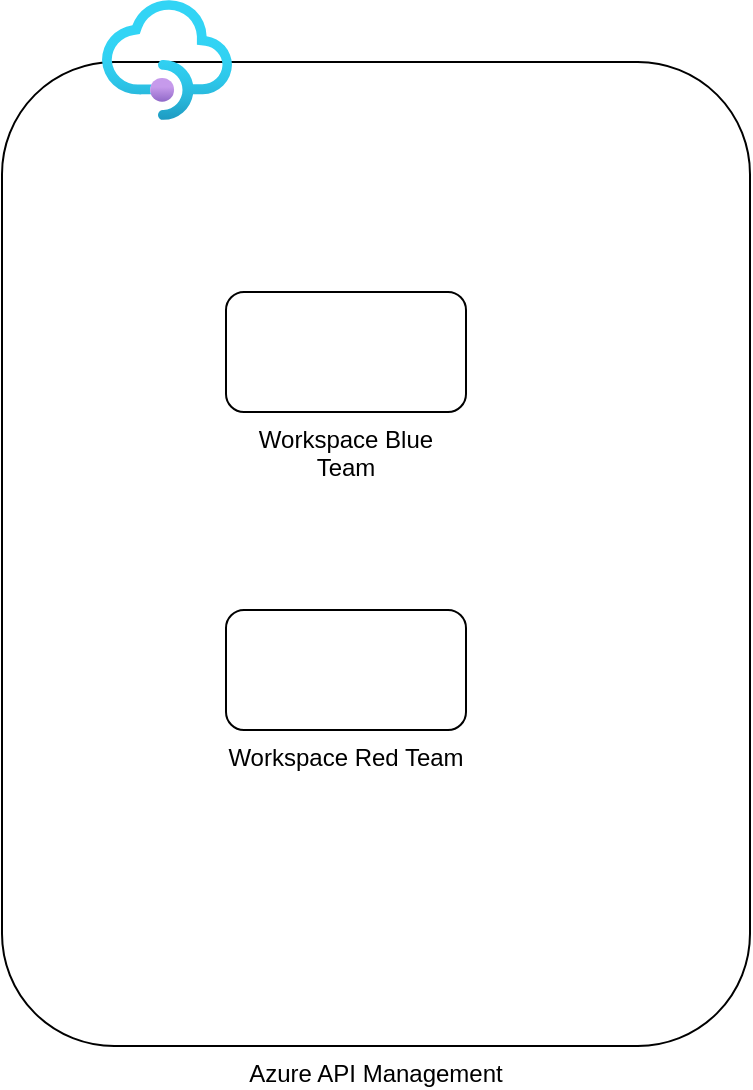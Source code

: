 <mxfile>
    <diagram id="AOkyoBN3KJ2Y7n7DC-3p" name="Page-1">
        <mxGraphModel dx="1038" dy="784" grid="0" gridSize="10" guides="1" tooltips="1" connect="1" arrows="1" fold="1" page="1" pageScale="1" pageWidth="850" pageHeight="1100" background="#ffffff" math="0" shadow="0">
            <root>
                <mxCell id="0"/>
                <mxCell id="1" parent="0"/>
                <mxCell id="2" value="Azure API Management" style="rounded=1;whiteSpace=wrap;html=1;fillColor=none;strokeColor=#000000;fontColor=#000000;labelPosition=center;verticalLabelPosition=bottom;align=center;verticalAlign=top;" vertex="1" parent="1">
                    <mxGeometry x="100" y="120" width="374" height="492" as="geometry"/>
                </mxCell>
                <mxCell id="3" value="Workspace Blue Team" style="rounded=1;whiteSpace=wrap;html=1;strokeColor=#000000;fillColor=none;fontColor=#000000;labelPosition=center;verticalLabelPosition=bottom;align=center;verticalAlign=top;" vertex="1" parent="1">
                    <mxGeometry x="212" y="235" width="120" height="60" as="geometry"/>
                </mxCell>
                <mxCell id="4" value="Workspace Red Team" style="rounded=1;whiteSpace=wrap;html=1;strokeColor=#000000;fillColor=none;fontColor=#000000;labelPosition=center;verticalLabelPosition=bottom;align=center;verticalAlign=top;" vertex="1" parent="1">
                    <mxGeometry x="212" y="394" width="120" height="60" as="geometry"/>
                </mxCell>
                <mxCell id="5" value="" style="aspect=fixed;html=1;points=[];align=center;image;fontSize=12;image=img/lib/azure2/integration/API_Management_Services.svg;strokeColor=#000000;fillColor=none;" vertex="1" parent="1">
                    <mxGeometry x="150" y="89" width="65" height="60" as="geometry"/>
                </mxCell>
            </root>
        </mxGraphModel>
    </diagram>
</mxfile>